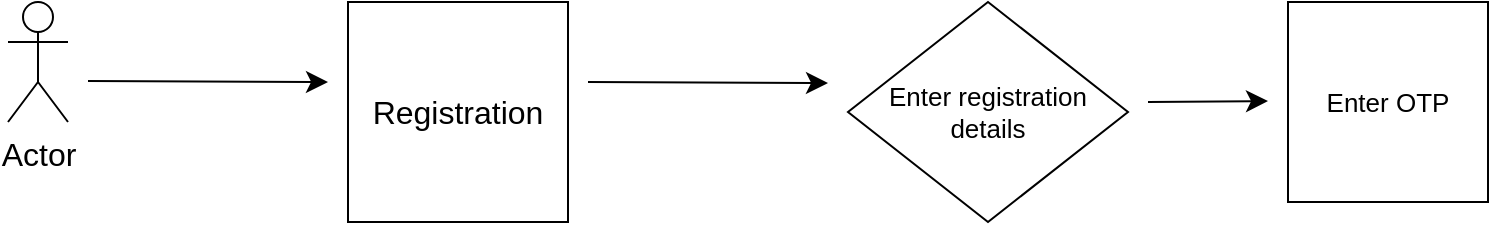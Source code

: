 <mxfile version="21.3.8" type="github">
  <diagram name="Page-1" id="10JMsJAdgL6Ty_nKgWxM">
    <mxGraphModel dx="1594" dy="1312" grid="1" gridSize="10" guides="1" tooltips="1" connect="1" arrows="1" fold="1" page="0" pageScale="1" pageWidth="850" pageHeight="1100" math="0" shadow="0">
      <root>
        <mxCell id="0" />
        <mxCell id="1" parent="0" />
        <mxCell id="BaiIBuBZKfCoYxozeQKi-1" value="Actor" style="shape=umlActor;verticalLabelPosition=bottom;verticalAlign=top;html=1;outlineConnect=0;fontSize=16;" vertex="1" parent="1">
          <mxGeometry x="-760" y="-480" width="30" height="60" as="geometry" />
        </mxCell>
        <mxCell id="BaiIBuBZKfCoYxozeQKi-3" value="Registration" style="whiteSpace=wrap;html=1;aspect=fixed;fontSize=16;" vertex="1" parent="1">
          <mxGeometry x="-590" y="-480" width="110" height="110" as="geometry" />
        </mxCell>
        <mxCell id="BaiIBuBZKfCoYxozeQKi-4" value="" style="endArrow=classic;html=1;rounded=0;fontSize=12;startSize=8;endSize=8;curved=1;" edge="1" parent="1">
          <mxGeometry width="50" height="50" relative="1" as="geometry">
            <mxPoint x="-720" y="-440.5" as="sourcePoint" />
            <mxPoint x="-600" y="-440" as="targetPoint" />
          </mxGeometry>
        </mxCell>
        <mxCell id="BaiIBuBZKfCoYxozeQKi-5" style="edgeStyle=none;curved=1;rounded=0;orthogonalLoop=1;jettySize=auto;html=1;exitX=0.5;exitY=1;exitDx=0;exitDy=0;fontSize=12;startSize=8;endSize=8;" edge="1" parent="1" source="BaiIBuBZKfCoYxozeQKi-3" target="BaiIBuBZKfCoYxozeQKi-3">
          <mxGeometry relative="1" as="geometry" />
        </mxCell>
        <mxCell id="BaiIBuBZKfCoYxozeQKi-6" value="" style="endArrow=classic;html=1;rounded=0;fontSize=12;startSize=8;endSize=8;curved=1;" edge="1" parent="1">
          <mxGeometry width="50" height="50" relative="1" as="geometry">
            <mxPoint x="-470" y="-440" as="sourcePoint" />
            <mxPoint x="-350" y="-439.5" as="targetPoint" />
          </mxGeometry>
        </mxCell>
        <mxCell id="BaiIBuBZKfCoYxozeQKi-7" value="Enter registration details" style="rhombus;whiteSpace=wrap;html=1;fontSize=13;align=center;fontStyle=0" vertex="1" parent="1">
          <mxGeometry x="-340" y="-480" width="140" height="110" as="geometry" />
        </mxCell>
        <mxCell id="BaiIBuBZKfCoYxozeQKi-8" value="Enter OTP" style="whiteSpace=wrap;html=1;aspect=fixed;fontSize=13;verticalAlign=middle;" vertex="1" parent="1">
          <mxGeometry x="-120" y="-480" width="100" height="100" as="geometry" />
        </mxCell>
        <mxCell id="BaiIBuBZKfCoYxozeQKi-9" value="" style="endArrow=classic;html=1;rounded=0;fontSize=12;startSize=8;endSize=8;curved=1;" edge="1" parent="1">
          <mxGeometry width="50" height="50" relative="1" as="geometry">
            <mxPoint x="-190" y="-430" as="sourcePoint" />
            <mxPoint x="-130" y="-430.5" as="targetPoint" />
          </mxGeometry>
        </mxCell>
      </root>
    </mxGraphModel>
  </diagram>
</mxfile>
